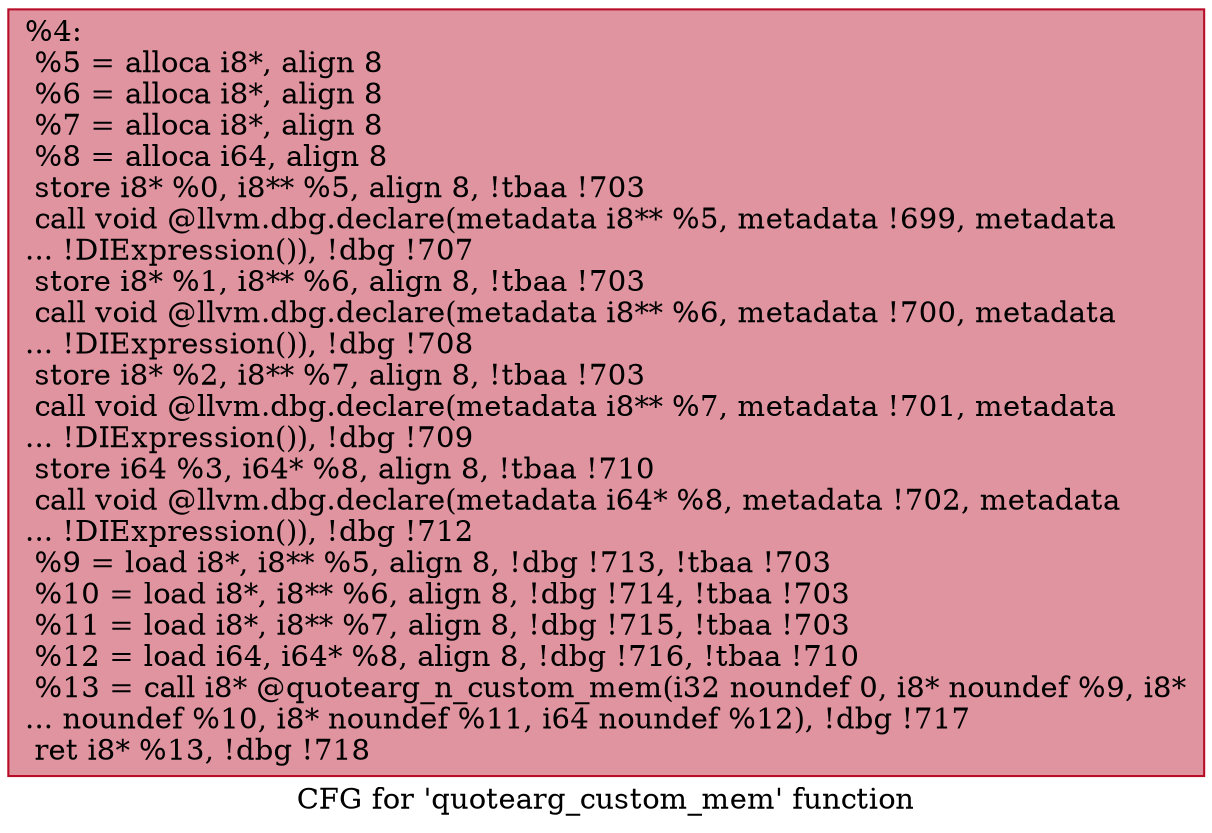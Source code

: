 digraph "CFG for 'quotearg_custom_mem' function" {
	label="CFG for 'quotearg_custom_mem' function";

	Node0x1962320 [shape=record,color="#b70d28ff", style=filled, fillcolor="#b70d2870",label="{%4:\l  %5 = alloca i8*, align 8\l  %6 = alloca i8*, align 8\l  %7 = alloca i8*, align 8\l  %8 = alloca i64, align 8\l  store i8* %0, i8** %5, align 8, !tbaa !703\l  call void @llvm.dbg.declare(metadata i8** %5, metadata !699, metadata\l... !DIExpression()), !dbg !707\l  store i8* %1, i8** %6, align 8, !tbaa !703\l  call void @llvm.dbg.declare(metadata i8** %6, metadata !700, metadata\l... !DIExpression()), !dbg !708\l  store i8* %2, i8** %7, align 8, !tbaa !703\l  call void @llvm.dbg.declare(metadata i8** %7, metadata !701, metadata\l... !DIExpression()), !dbg !709\l  store i64 %3, i64* %8, align 8, !tbaa !710\l  call void @llvm.dbg.declare(metadata i64* %8, metadata !702, metadata\l... !DIExpression()), !dbg !712\l  %9 = load i8*, i8** %5, align 8, !dbg !713, !tbaa !703\l  %10 = load i8*, i8** %6, align 8, !dbg !714, !tbaa !703\l  %11 = load i8*, i8** %7, align 8, !dbg !715, !tbaa !703\l  %12 = load i64, i64* %8, align 8, !dbg !716, !tbaa !710\l  %13 = call i8* @quotearg_n_custom_mem(i32 noundef 0, i8* noundef %9, i8*\l... noundef %10, i8* noundef %11, i64 noundef %12), !dbg !717\l  ret i8* %13, !dbg !718\l}"];
}
